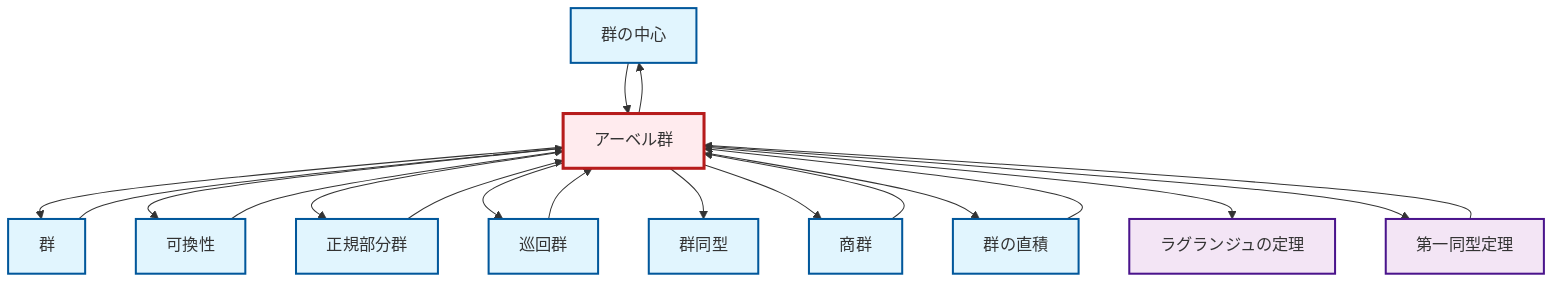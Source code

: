 graph TD
    classDef definition fill:#e1f5fe,stroke:#01579b,stroke-width:2px
    classDef theorem fill:#f3e5f5,stroke:#4a148c,stroke-width:2px
    classDef axiom fill:#fff3e0,stroke:#e65100,stroke-width:2px
    classDef example fill:#e8f5e9,stroke:#1b5e20,stroke-width:2px
    classDef current fill:#ffebee,stroke:#b71c1c,stroke-width:3px
    def-center-of-group["群の中心"]:::definition
    def-commutativity["可換性"]:::definition
    def-isomorphism["群同型"]:::definition
    def-cyclic-group["巡回群"]:::definition
    thm-lagrange["ラグランジュの定理"]:::theorem
    def-group["群"]:::definition
    thm-first-isomorphism["第一同型定理"]:::theorem
    def-direct-product["群の直積"]:::definition
    def-quotient-group["商群"]:::definition
    def-normal-subgroup["正規部分群"]:::definition
    def-abelian-group["アーベル群"]:::definition
    def-abelian-group --> def-group
    def-direct-product --> def-abelian-group
    def-cyclic-group --> def-abelian-group
    def-abelian-group --> def-commutativity
    def-abelian-group --> def-normal-subgroup
    def-commutativity --> def-abelian-group
    def-center-of-group --> def-abelian-group
    def-abelian-group --> def-cyclic-group
    def-quotient-group --> def-abelian-group
    def-normal-subgroup --> def-abelian-group
    def-abelian-group --> def-isomorphism
    def-abelian-group --> def-quotient-group
    thm-first-isomorphism --> def-abelian-group
    def-abelian-group --> def-center-of-group
    def-group --> def-abelian-group
    def-abelian-group --> def-direct-product
    def-abelian-group --> thm-lagrange
    def-abelian-group --> thm-first-isomorphism
    class def-abelian-group current